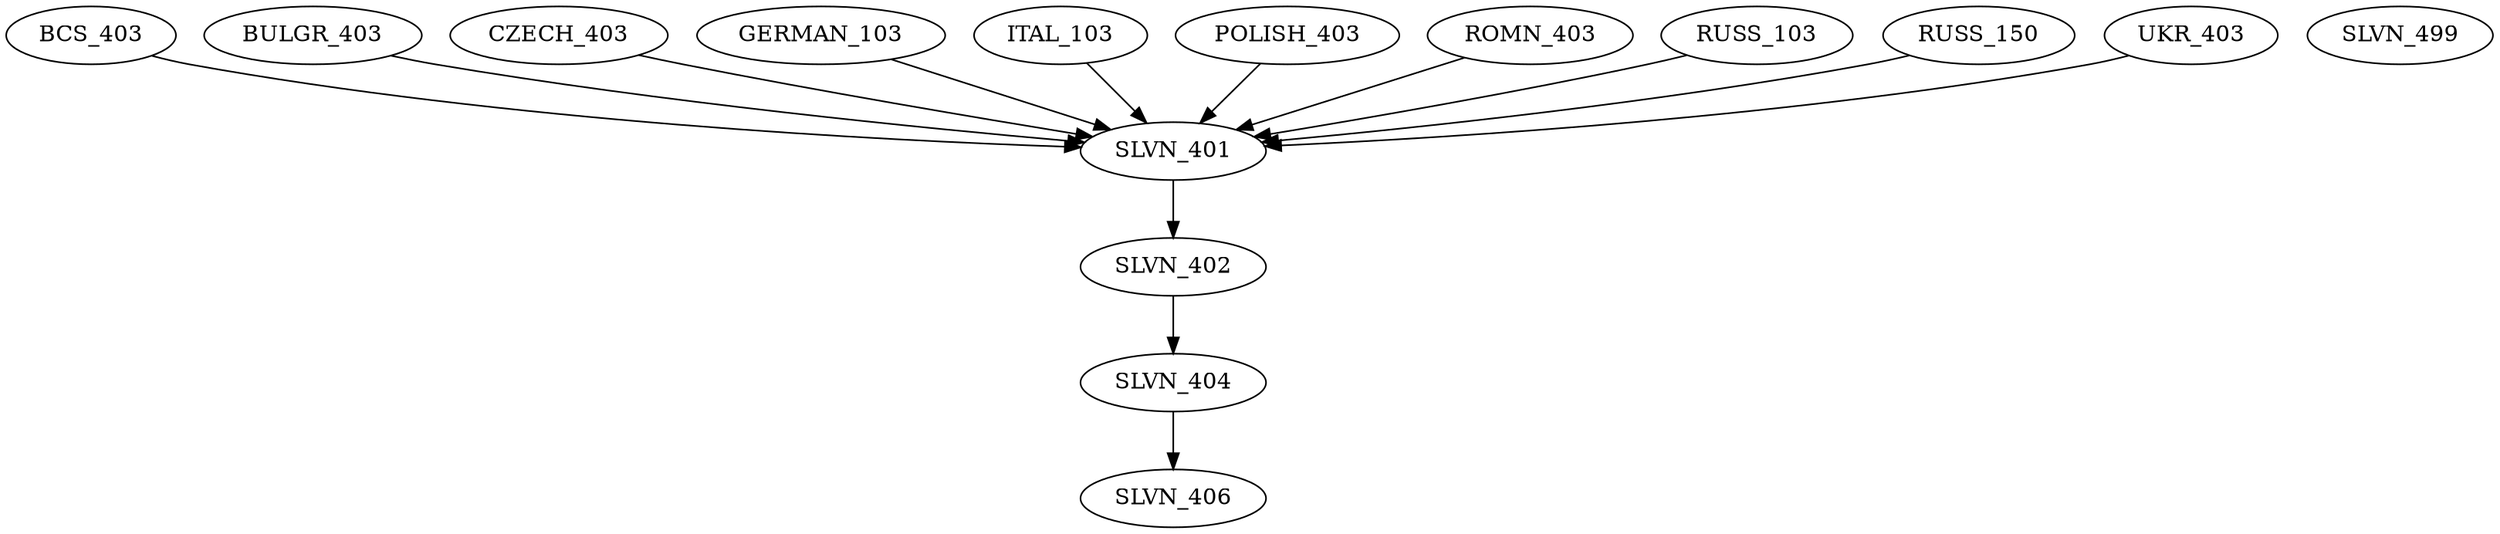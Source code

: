 digraph G {
    edge [color=black];
    BCS_403 -> SLVN_401;
    BULGR_403 -> SLVN_401;
    CZECH_403 -> SLVN_401;
    GERMAN_103 -> SLVN_401;
    ITAL_103 -> SLVN_401;
    POLISH_403 -> SLVN_401;
    ROMN_403 -> SLVN_401;
    RUSS_103 -> SLVN_401;
    RUSS_150 -> SLVN_401;
    UKR_403 -> SLVN_401;
    edge [color=black];
    SLVN_401 -> SLVN_402;
    edge [color=black];
    SLVN_402 -> SLVN_404;
    edge [color=black];
    SLVN_404 -> SLVN_406;
    SLVN_499;
}
